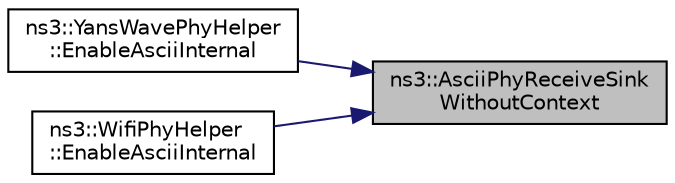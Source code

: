 digraph "ns3::AsciiPhyReceiveSinkWithoutContext"
{
 // LATEX_PDF_SIZE
  edge [fontname="Helvetica",fontsize="10",labelfontname="Helvetica",labelfontsize="10"];
  node [fontname="Helvetica",fontsize="10",shape=record];
  rankdir="RL";
  Node1 [label="ns3::AsciiPhyReceiveSink\lWithoutContext",height=0.2,width=0.4,color="black", fillcolor="grey75", style="filled", fontcolor="black",tooltip="ASCII Phy receive sink without context."];
  Node1 -> Node2 [dir="back",color="midnightblue",fontsize="10",style="solid",fontname="Helvetica"];
  Node2 [label="ns3::YansWavePhyHelper\l::EnableAsciiInternal",height=0.2,width=0.4,color="black", fillcolor="white", style="filled",URL="$classns3_1_1_yans_wave_phy_helper.html#ad015eeeabbdf7522d52de94d22fcc207",tooltip="Enable ascii trace output on the indicated net device."];
  Node1 -> Node3 [dir="back",color="midnightblue",fontsize="10",style="solid",fontname="Helvetica"];
  Node3 [label="ns3::WifiPhyHelper\l::EnableAsciiInternal",height=0.2,width=0.4,color="black", fillcolor="white", style="filled",URL="$classns3_1_1_wifi_phy_helper.html#a930fe270c6c08af23d5333b87ed5997b",tooltip="Enable ASCII trace output on the indicated net device."];
}
